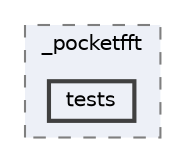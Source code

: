 digraph "/home/jam/Research/IRES-2025/dev/src/llm-scripts/testing/hypothesis-testing/hyp-env/lib/python3.12/site-packages/scipy/fft/_pocketfft/tests"
{
 // LATEX_PDF_SIZE
  bgcolor="transparent";
  edge [fontname=Helvetica,fontsize=10,labelfontname=Helvetica,labelfontsize=10];
  node [fontname=Helvetica,fontsize=10,shape=box,height=0.2,width=0.4];
  compound=true
  subgraph clusterdir_1be981b36046dc09bb143d909ac3d912 {
    graph [ bgcolor="#edf0f7", pencolor="grey50", label="_pocketfft", fontname=Helvetica,fontsize=10 style="filled,dashed", URL="dir_1be981b36046dc09bb143d909ac3d912.html",tooltip=""]
  dir_3ae1eb6a5afbb73e7f7a6ab1438120a0 [label="tests", fillcolor="#edf0f7", color="grey25", style="filled,bold", URL="dir_3ae1eb6a5afbb73e7f7a6ab1438120a0.html",tooltip=""];
  }
}
